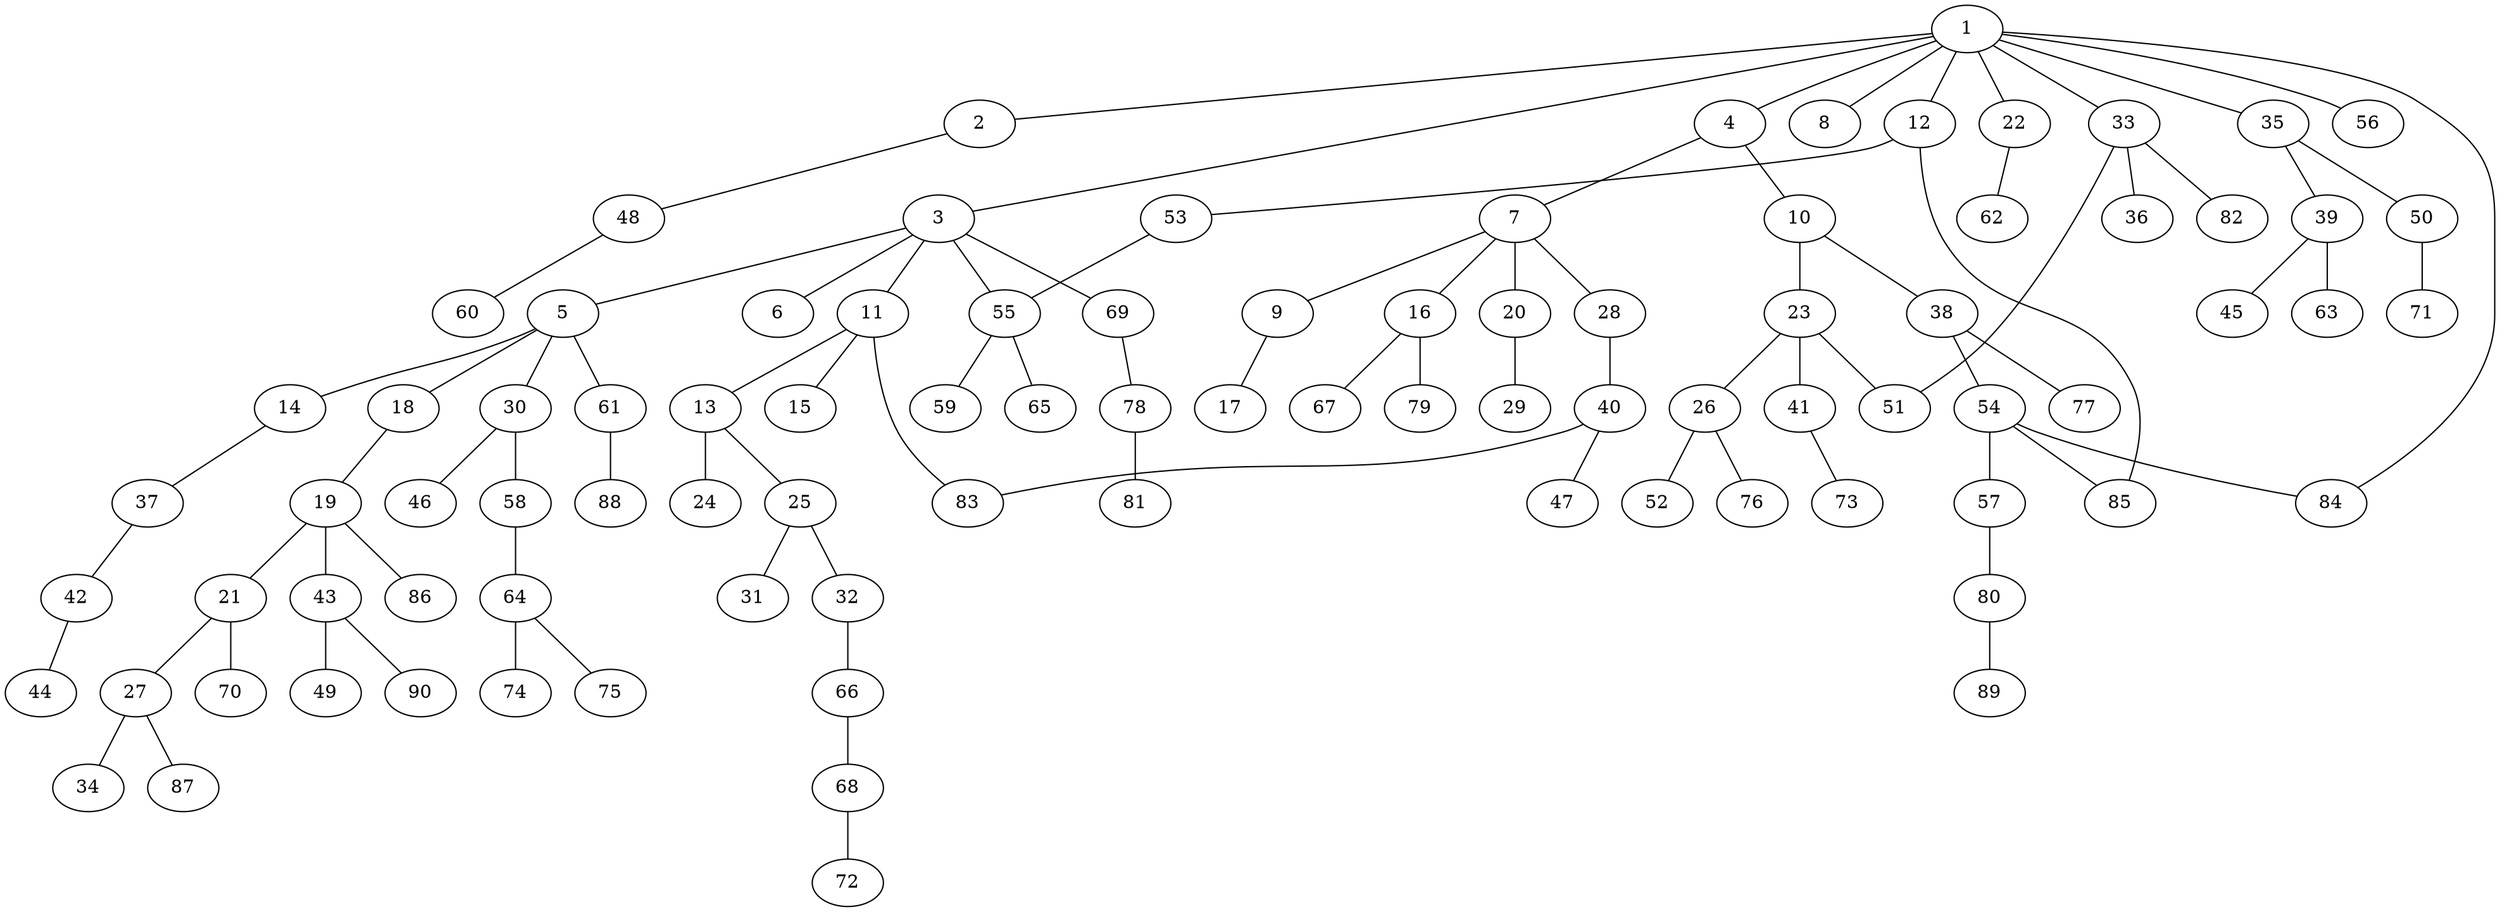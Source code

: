 graph graphname {1--2
1--3
1--4
1--8
1--12
1--22
1--33
1--35
1--56
1--84
2--48
3--5
3--6
3--11
3--55
3--69
4--7
4--10
5--14
5--18
5--30
5--61
7--9
7--16
7--20
7--28
9--17
10--23
10--38
11--13
11--15
11--83
12--53
12--85
13--24
13--25
14--37
16--67
16--79
18--19
19--21
19--43
19--86
20--29
21--27
21--70
22--62
23--26
23--41
23--51
25--31
25--32
26--52
26--76
27--34
27--87
28--40
30--46
30--58
32--66
33--36
33--51
33--82
35--39
35--50
37--42
38--54
38--77
39--45
39--63
40--47
40--83
41--73
42--44
43--49
43--90
48--60
50--71
53--55
54--57
54--84
54--85
55--59
55--65
57--80
58--64
61--88
64--74
64--75
66--68
68--72
69--78
78--81
80--89
}